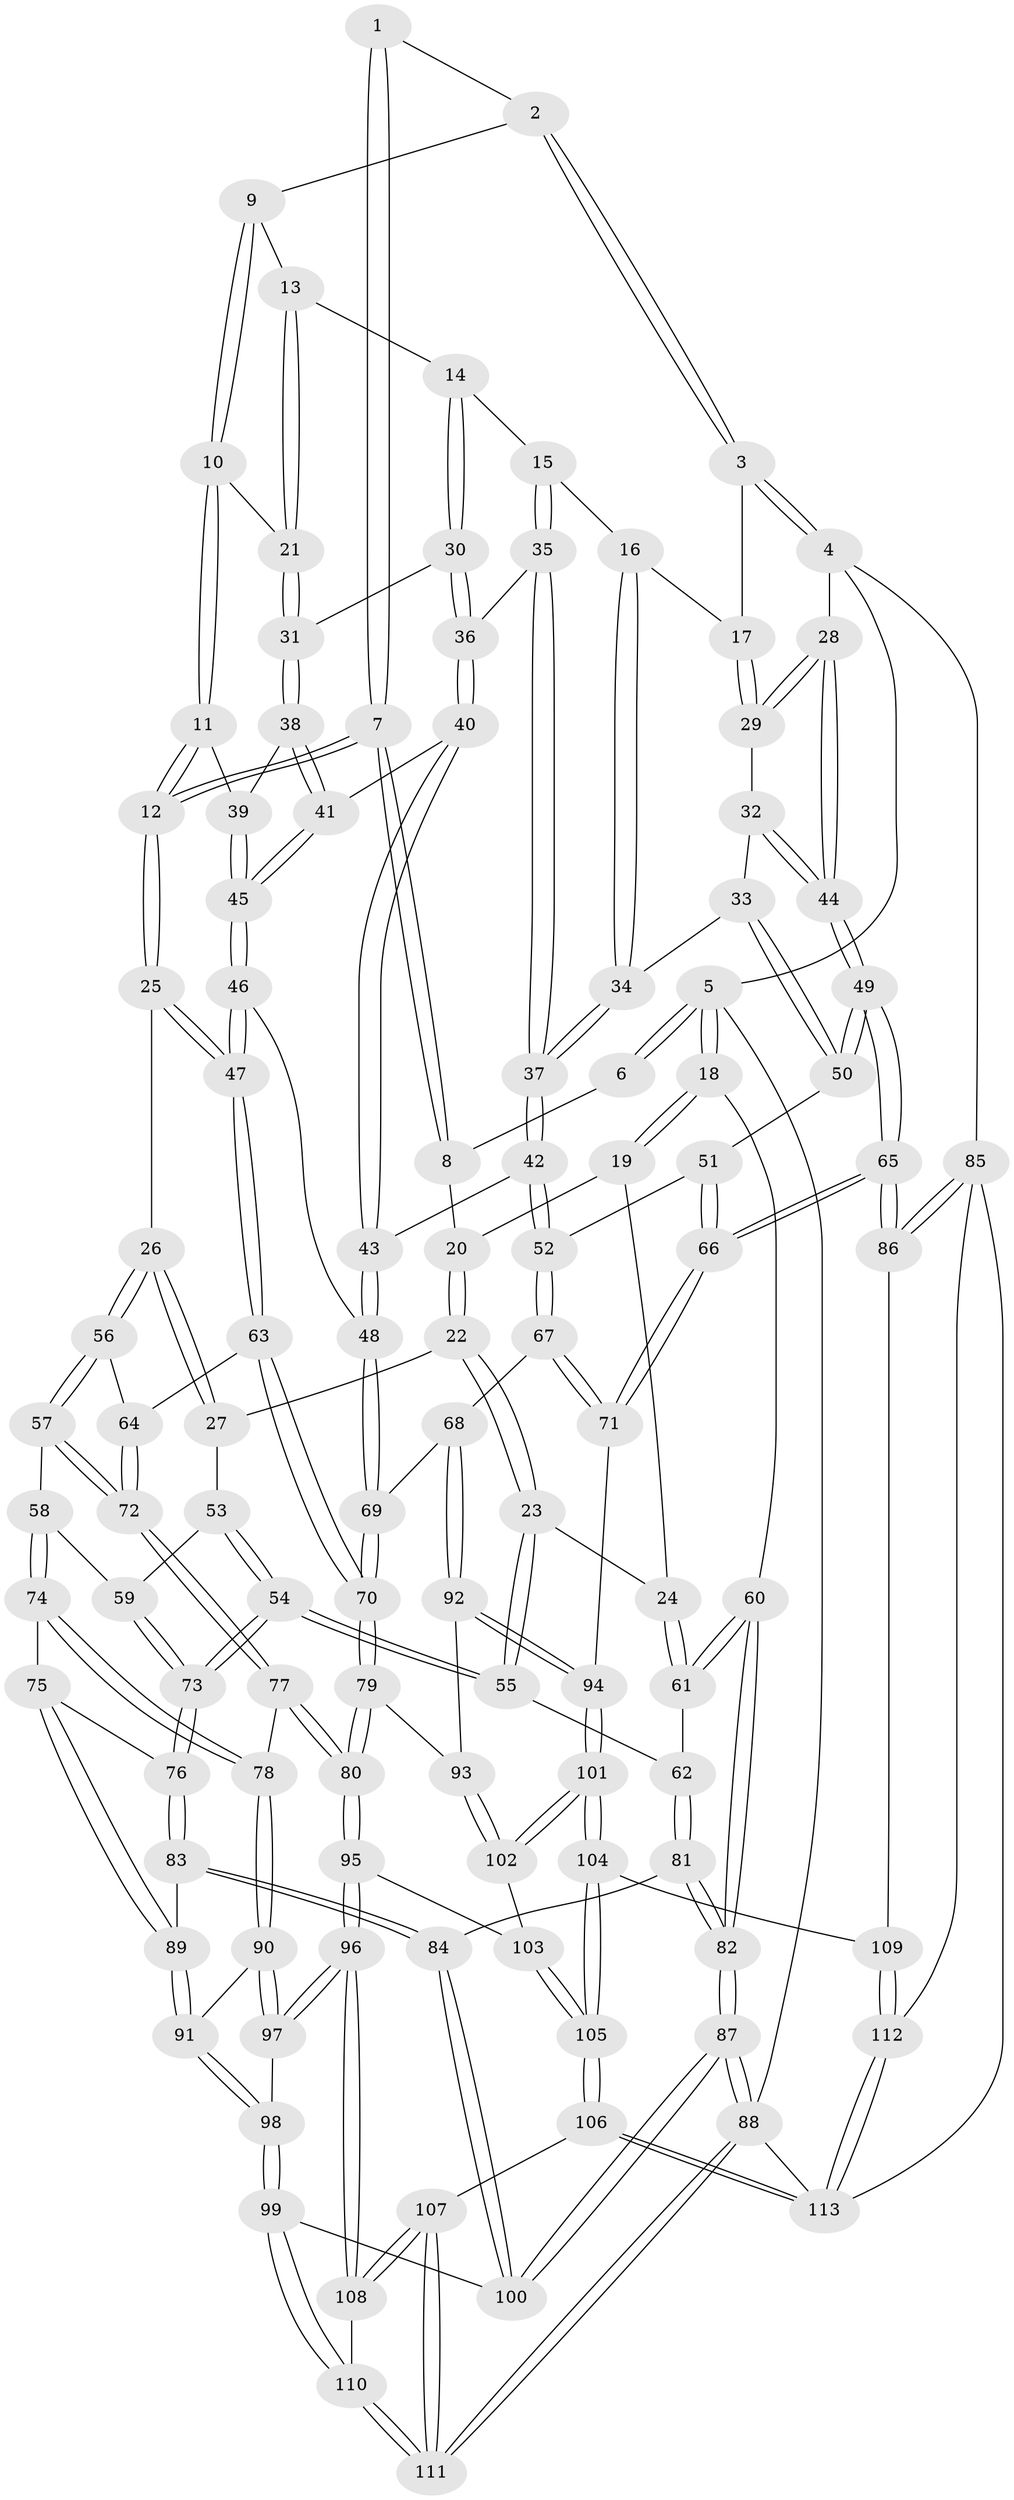 // Generated by graph-tools (version 1.1) at 2025/16/03/09/25 04:16:51]
// undirected, 113 vertices, 279 edges
graph export_dot {
graph [start="1"]
  node [color=gray90,style=filled];
  1 [pos="+0.481686775906453+0"];
  2 [pos="+0.5723323010936343+0"];
  3 [pos="+0.9151598010792881+0"];
  4 [pos="+1+0"];
  5 [pos="+0+0"];
  6 [pos="+0.24951635446040965+0"];
  7 [pos="+0.35916503809617595+0.19212085150024344"];
  8 [pos="+0.2068302048882915+0.06643797459718968"];
  9 [pos="+0.5803795563090884+0.018722173964326204"];
  10 [pos="+0.5308150773301623+0.18965028837057027"];
  11 [pos="+0.4639181276507261+0.21698813557079574"];
  12 [pos="+0.3646069453868668+0.21745364936464073"];
  13 [pos="+0.6607498836752742+0.14331827156138383"];
  14 [pos="+0.7186160058806326+0.1756261904914691"];
  15 [pos="+0.7331385186502409+0.18065861332166935"];
  16 [pos="+0.7933572621325521+0.15094947402884107"];
  17 [pos="+0.8174423890510798+0.11926206145012314"];
  18 [pos="+0+0"];
  19 [pos="+0.09632294028295407+0.1126026050650828"];
  20 [pos="+0.13864220723442888+0.11489809016072199"];
  21 [pos="+0.5677915050374834+0.20707936217918235"];
  22 [pos="+0.18451133626337923+0.2794579739978863"];
  23 [pos="+0.06607807358271037+0.3080654355698303"];
  24 [pos="+0.011329697676554597+0.28677090922410475"];
  25 [pos="+0.3344937563727052+0.27032269583905055"];
  26 [pos="+0.30779186933091357+0.2852641051606466"];
  27 [pos="+0.22075254295543614+0.2901312119545684"];
  28 [pos="+1+0.1328295683617955"];
  29 [pos="+0.9473985881882029+0.2409334279443288"];
  30 [pos="+0.5812249167676453+0.21782770853754185"];
  31 [pos="+0.5782916532253419+0.21678011996912144"];
  32 [pos="+0.9278679482381176+0.27566812099759064"];
  33 [pos="+0.9017477312172131+0.3050308653374063"];
  34 [pos="+0.8291453577764506+0.30440570893323693"];
  35 [pos="+0.6981959682674698+0.2575458620047662"];
  36 [pos="+0.6582088130804806+0.26583054489018487"];
  37 [pos="+0.7614467030260562+0.37291024333646033"];
  38 [pos="+0.5785531918042154+0.2836377025435894"];
  39 [pos="+0.5254663756986445+0.3132006618351179"];
  40 [pos="+0.6265959614174792+0.3163312327435932"];
  41 [pos="+0.6054327737389658+0.31798519385251167"];
  42 [pos="+0.7582070635263358+0.38637950442282804"];
  43 [pos="+0.6545842996054673+0.3603928149707826"];
  44 [pos="+1+0.5036898015039172"];
  45 [pos="+0.5370164060394843+0.3800778590308271"];
  46 [pos="+0.5301323051665332+0.40652124764324754"];
  47 [pos="+0.4646255529459052+0.42842591597912016"];
  48 [pos="+0.570959380343108+0.4256471151148318"];
  49 [pos="+1+0.518072238004148"];
  50 [pos="+0.9239626630001438+0.36510431949321387"];
  51 [pos="+0.8586650066745624+0.4221875971595797"];
  52 [pos="+0.7634829948418056+0.41835218479962527"];
  53 [pos="+0.2185619006554347+0.29735129779279695"];
  54 [pos="+0.1122493310740367+0.48275812107911437"];
  55 [pos="+0.0989072332199411+0.47630521514878776"];
  56 [pos="+0.2882269224658401+0.4516374814708522"];
  57 [pos="+0.2660254423450344+0.4757067272983802"];
  58 [pos="+0.26188620016545855+0.4776446659800368"];
  59 [pos="+0.19066229620405722+0.4744450643885442"];
  60 [pos="+0+0.2795047494660479"];
  61 [pos="+0+0.28337651294061"];
  62 [pos="+0.09451274509907784+0.4774407625619803"];
  63 [pos="+0.4471174450109823+0.47239339138404457"];
  64 [pos="+0.3864417599818164+0.48059510507993247"];
  65 [pos="+1+0.6739090932658695"];
  66 [pos="+1+0.6691624745655639"];
  67 [pos="+0.737589422325322+0.493395554222917"];
  68 [pos="+0.6798418402771843+0.5170165661265617"];
  69 [pos="+0.6507050235086159+0.5112228980146559"];
  70 [pos="+0.4788873064969218+0.6118680371165395"];
  71 [pos="+0.9263397416299366+0.6612059309438958"];
  72 [pos="+0.33212386351674855+0.5523818353940056"];
  73 [pos="+0.12934669759140877+0.49462538876077"];
  74 [pos="+0.2521604416704714+0.5760630249171036"];
  75 [pos="+0.19450110972958917+0.5725576003494196"];
  76 [pos="+0.1317935311504196+0.5078116803041475"];
  77 [pos="+0.3358062119550782+0.5950933402757562"];
  78 [pos="+0.27784280836019404+0.6070313155648852"];
  79 [pos="+0.4761176734451642+0.6211544372735099"];
  80 [pos="+0.45411398755597265+0.6556398521687371"];
  81 [pos="+0+0.5856748762820898"];
  82 [pos="+0+0.590727443380126"];
  83 [pos="+0.10067516331095956+0.6208560550106971"];
  84 [pos="+0.07864863808642572+0.6463808613462995"];
  85 [pos="+1+0.6858976686673274"];
  86 [pos="+1+0.6741295853227621"];
  87 [pos="+0+1"];
  88 [pos="+0+1"];
  89 [pos="+0.18450246219718225+0.6275691266638533"];
  90 [pos="+0.26740686711421524+0.6272718190809076"];
  91 [pos="+0.20631163729236884+0.6562482961862947"];
  92 [pos="+0.6685488494775611+0.6571890061968219"];
  93 [pos="+0.6663840488072428+0.658073511483231"];
  94 [pos="+0.7818033378313124+0.7357610017800073"];
  95 [pos="+0.45063172827420706+0.6975448365476087"];
  96 [pos="+0.41804441351697746+0.7398503447637134"];
  97 [pos="+0.29210733957922685+0.6987878515197576"];
  98 [pos="+0.1785833807508165+0.7575778450381415"];
  99 [pos="+0.14405259540101348+0.8058624774146238"];
  100 [pos="+0.1439387491862864+0.8058471529318779"];
  101 [pos="+0.7410482756652519+0.8100410473209697"];
  102 [pos="+0.5830835877320237+0.7587271214402694"];
  103 [pos="+0.5780535150524221+0.7599934083060947"];
  104 [pos="+0.7377743887454155+0.853176044718921"];
  105 [pos="+0.5726921647716094+1"];
  106 [pos="+0.5365724981629248+1"];
  107 [pos="+0.47474248066835495+1"];
  108 [pos="+0.40730640997409295+0.773693303954102"];
  109 [pos="+0.819249226824852+0.8986191743876325"];
  110 [pos="+0.18218848285103678+0.8361157586157184"];
  111 [pos="+0.33165500714079216+1"];
  112 [pos="+0.8666666312873065+0.9777654344758774"];
  113 [pos="+0.8500760626051215+1"];
  1 -- 2;
  1 -- 7;
  1 -- 7;
  2 -- 3;
  2 -- 3;
  2 -- 9;
  3 -- 4;
  3 -- 4;
  3 -- 17;
  4 -- 5;
  4 -- 28;
  4 -- 85;
  5 -- 6;
  5 -- 6;
  5 -- 18;
  5 -- 18;
  5 -- 88;
  6 -- 8;
  7 -- 8;
  7 -- 8;
  7 -- 12;
  7 -- 12;
  8 -- 20;
  9 -- 10;
  9 -- 10;
  9 -- 13;
  10 -- 11;
  10 -- 11;
  10 -- 21;
  11 -- 12;
  11 -- 12;
  11 -- 39;
  12 -- 25;
  12 -- 25;
  13 -- 14;
  13 -- 21;
  13 -- 21;
  14 -- 15;
  14 -- 30;
  14 -- 30;
  15 -- 16;
  15 -- 35;
  15 -- 35;
  16 -- 17;
  16 -- 34;
  16 -- 34;
  17 -- 29;
  17 -- 29;
  18 -- 19;
  18 -- 19;
  18 -- 60;
  19 -- 20;
  19 -- 24;
  20 -- 22;
  20 -- 22;
  21 -- 31;
  21 -- 31;
  22 -- 23;
  22 -- 23;
  22 -- 27;
  23 -- 24;
  23 -- 55;
  23 -- 55;
  24 -- 61;
  24 -- 61;
  25 -- 26;
  25 -- 47;
  25 -- 47;
  26 -- 27;
  26 -- 27;
  26 -- 56;
  26 -- 56;
  27 -- 53;
  28 -- 29;
  28 -- 29;
  28 -- 44;
  28 -- 44;
  29 -- 32;
  30 -- 31;
  30 -- 36;
  30 -- 36;
  31 -- 38;
  31 -- 38;
  32 -- 33;
  32 -- 44;
  32 -- 44;
  33 -- 34;
  33 -- 50;
  33 -- 50;
  34 -- 37;
  34 -- 37;
  35 -- 36;
  35 -- 37;
  35 -- 37;
  36 -- 40;
  36 -- 40;
  37 -- 42;
  37 -- 42;
  38 -- 39;
  38 -- 41;
  38 -- 41;
  39 -- 45;
  39 -- 45;
  40 -- 41;
  40 -- 43;
  40 -- 43;
  41 -- 45;
  41 -- 45;
  42 -- 43;
  42 -- 52;
  42 -- 52;
  43 -- 48;
  43 -- 48;
  44 -- 49;
  44 -- 49;
  45 -- 46;
  45 -- 46;
  46 -- 47;
  46 -- 47;
  46 -- 48;
  47 -- 63;
  47 -- 63;
  48 -- 69;
  48 -- 69;
  49 -- 50;
  49 -- 50;
  49 -- 65;
  49 -- 65;
  50 -- 51;
  51 -- 52;
  51 -- 66;
  51 -- 66;
  52 -- 67;
  52 -- 67;
  53 -- 54;
  53 -- 54;
  53 -- 59;
  54 -- 55;
  54 -- 55;
  54 -- 73;
  54 -- 73;
  55 -- 62;
  56 -- 57;
  56 -- 57;
  56 -- 64;
  57 -- 58;
  57 -- 72;
  57 -- 72;
  58 -- 59;
  58 -- 74;
  58 -- 74;
  59 -- 73;
  59 -- 73;
  60 -- 61;
  60 -- 61;
  60 -- 82;
  60 -- 82;
  61 -- 62;
  62 -- 81;
  62 -- 81;
  63 -- 64;
  63 -- 70;
  63 -- 70;
  64 -- 72;
  64 -- 72;
  65 -- 66;
  65 -- 66;
  65 -- 86;
  65 -- 86;
  66 -- 71;
  66 -- 71;
  67 -- 68;
  67 -- 71;
  67 -- 71;
  68 -- 69;
  68 -- 92;
  68 -- 92;
  69 -- 70;
  69 -- 70;
  70 -- 79;
  70 -- 79;
  71 -- 94;
  72 -- 77;
  72 -- 77;
  73 -- 76;
  73 -- 76;
  74 -- 75;
  74 -- 78;
  74 -- 78;
  75 -- 76;
  75 -- 89;
  75 -- 89;
  76 -- 83;
  76 -- 83;
  77 -- 78;
  77 -- 80;
  77 -- 80;
  78 -- 90;
  78 -- 90;
  79 -- 80;
  79 -- 80;
  79 -- 93;
  80 -- 95;
  80 -- 95;
  81 -- 82;
  81 -- 82;
  81 -- 84;
  82 -- 87;
  82 -- 87;
  83 -- 84;
  83 -- 84;
  83 -- 89;
  84 -- 100;
  84 -- 100;
  85 -- 86;
  85 -- 86;
  85 -- 112;
  85 -- 113;
  86 -- 109;
  87 -- 88;
  87 -- 88;
  87 -- 100;
  87 -- 100;
  88 -- 111;
  88 -- 111;
  88 -- 113;
  89 -- 91;
  89 -- 91;
  90 -- 91;
  90 -- 97;
  90 -- 97;
  91 -- 98;
  91 -- 98;
  92 -- 93;
  92 -- 94;
  92 -- 94;
  93 -- 102;
  93 -- 102;
  94 -- 101;
  94 -- 101;
  95 -- 96;
  95 -- 96;
  95 -- 103;
  96 -- 97;
  96 -- 97;
  96 -- 108;
  96 -- 108;
  97 -- 98;
  98 -- 99;
  98 -- 99;
  99 -- 100;
  99 -- 110;
  99 -- 110;
  101 -- 102;
  101 -- 102;
  101 -- 104;
  101 -- 104;
  102 -- 103;
  103 -- 105;
  103 -- 105;
  104 -- 105;
  104 -- 105;
  104 -- 109;
  105 -- 106;
  105 -- 106;
  106 -- 107;
  106 -- 113;
  106 -- 113;
  107 -- 108;
  107 -- 108;
  107 -- 111;
  107 -- 111;
  108 -- 110;
  109 -- 112;
  109 -- 112;
  110 -- 111;
  110 -- 111;
  112 -- 113;
  112 -- 113;
}

